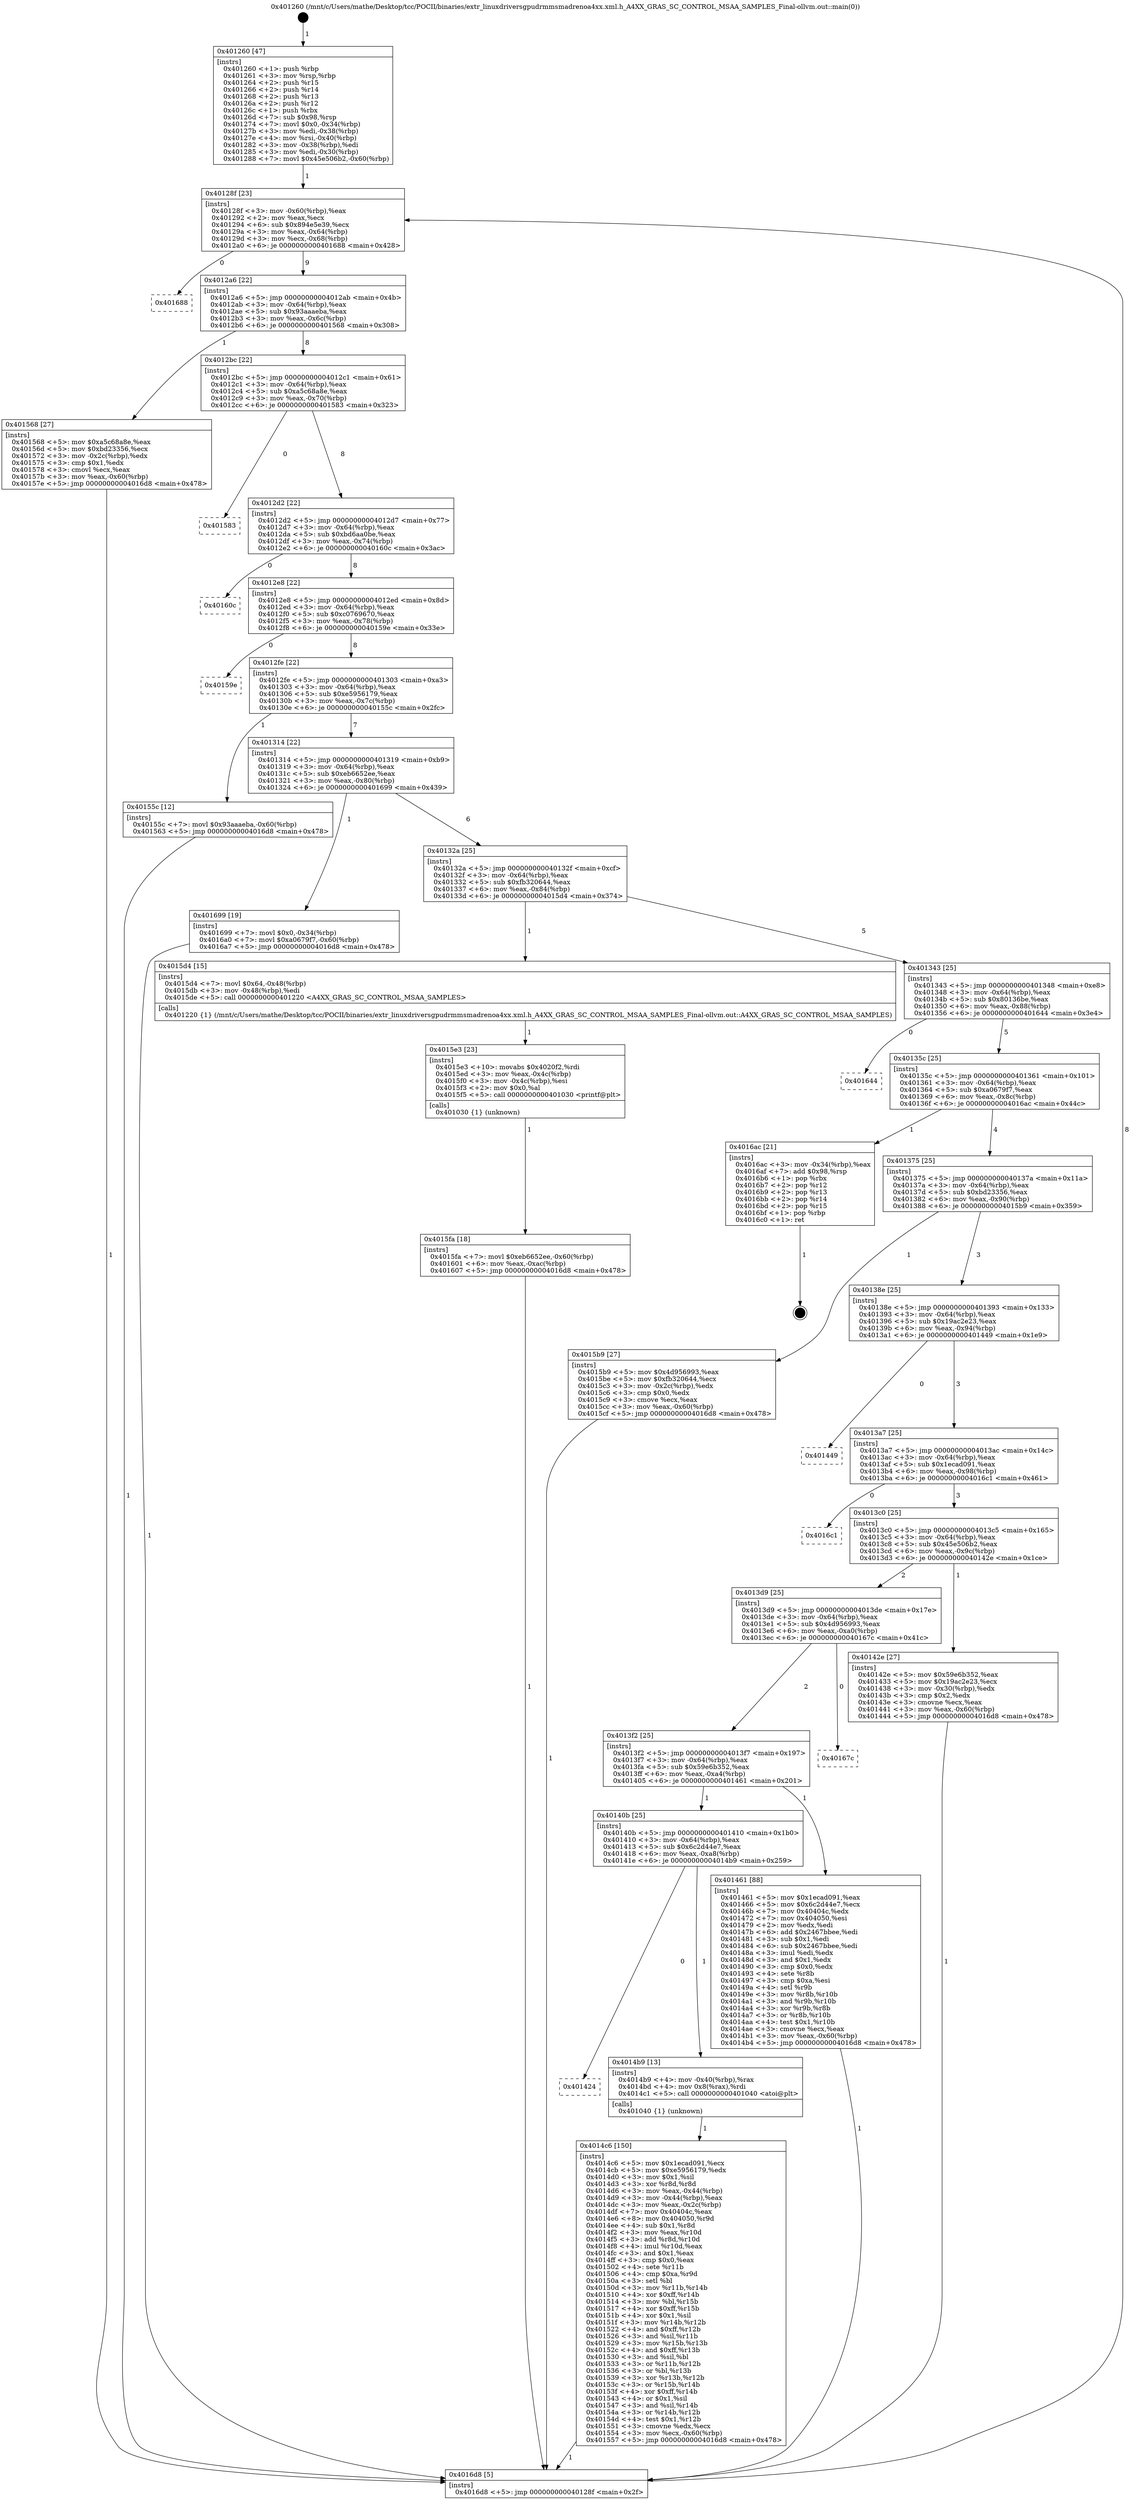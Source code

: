digraph "0x401260" {
  label = "0x401260 (/mnt/c/Users/mathe/Desktop/tcc/POCII/binaries/extr_linuxdriversgpudrmmsmadrenoa4xx.xml.h_A4XX_GRAS_SC_CONTROL_MSAA_SAMPLES_Final-ollvm.out::main(0))"
  labelloc = "t"
  node[shape=record]

  Entry [label="",width=0.3,height=0.3,shape=circle,fillcolor=black,style=filled]
  "0x40128f" [label="{
     0x40128f [23]\l
     | [instrs]\l
     &nbsp;&nbsp;0x40128f \<+3\>: mov -0x60(%rbp),%eax\l
     &nbsp;&nbsp;0x401292 \<+2\>: mov %eax,%ecx\l
     &nbsp;&nbsp;0x401294 \<+6\>: sub $0x894e5e39,%ecx\l
     &nbsp;&nbsp;0x40129a \<+3\>: mov %eax,-0x64(%rbp)\l
     &nbsp;&nbsp;0x40129d \<+3\>: mov %ecx,-0x68(%rbp)\l
     &nbsp;&nbsp;0x4012a0 \<+6\>: je 0000000000401688 \<main+0x428\>\l
  }"]
  "0x401688" [label="{
     0x401688\l
  }", style=dashed]
  "0x4012a6" [label="{
     0x4012a6 [22]\l
     | [instrs]\l
     &nbsp;&nbsp;0x4012a6 \<+5\>: jmp 00000000004012ab \<main+0x4b\>\l
     &nbsp;&nbsp;0x4012ab \<+3\>: mov -0x64(%rbp),%eax\l
     &nbsp;&nbsp;0x4012ae \<+5\>: sub $0x93aaaeba,%eax\l
     &nbsp;&nbsp;0x4012b3 \<+3\>: mov %eax,-0x6c(%rbp)\l
     &nbsp;&nbsp;0x4012b6 \<+6\>: je 0000000000401568 \<main+0x308\>\l
  }"]
  Exit [label="",width=0.3,height=0.3,shape=circle,fillcolor=black,style=filled,peripheries=2]
  "0x401568" [label="{
     0x401568 [27]\l
     | [instrs]\l
     &nbsp;&nbsp;0x401568 \<+5\>: mov $0xa5c68a8e,%eax\l
     &nbsp;&nbsp;0x40156d \<+5\>: mov $0xbd23356,%ecx\l
     &nbsp;&nbsp;0x401572 \<+3\>: mov -0x2c(%rbp),%edx\l
     &nbsp;&nbsp;0x401575 \<+3\>: cmp $0x1,%edx\l
     &nbsp;&nbsp;0x401578 \<+3\>: cmovl %ecx,%eax\l
     &nbsp;&nbsp;0x40157b \<+3\>: mov %eax,-0x60(%rbp)\l
     &nbsp;&nbsp;0x40157e \<+5\>: jmp 00000000004016d8 \<main+0x478\>\l
  }"]
  "0x4012bc" [label="{
     0x4012bc [22]\l
     | [instrs]\l
     &nbsp;&nbsp;0x4012bc \<+5\>: jmp 00000000004012c1 \<main+0x61\>\l
     &nbsp;&nbsp;0x4012c1 \<+3\>: mov -0x64(%rbp),%eax\l
     &nbsp;&nbsp;0x4012c4 \<+5\>: sub $0xa5c68a8e,%eax\l
     &nbsp;&nbsp;0x4012c9 \<+3\>: mov %eax,-0x70(%rbp)\l
     &nbsp;&nbsp;0x4012cc \<+6\>: je 0000000000401583 \<main+0x323\>\l
  }"]
  "0x4015fa" [label="{
     0x4015fa [18]\l
     | [instrs]\l
     &nbsp;&nbsp;0x4015fa \<+7\>: movl $0xeb6652ee,-0x60(%rbp)\l
     &nbsp;&nbsp;0x401601 \<+6\>: mov %eax,-0xac(%rbp)\l
     &nbsp;&nbsp;0x401607 \<+5\>: jmp 00000000004016d8 \<main+0x478\>\l
  }"]
  "0x401583" [label="{
     0x401583\l
  }", style=dashed]
  "0x4012d2" [label="{
     0x4012d2 [22]\l
     | [instrs]\l
     &nbsp;&nbsp;0x4012d2 \<+5\>: jmp 00000000004012d7 \<main+0x77\>\l
     &nbsp;&nbsp;0x4012d7 \<+3\>: mov -0x64(%rbp),%eax\l
     &nbsp;&nbsp;0x4012da \<+5\>: sub $0xbd6aa0be,%eax\l
     &nbsp;&nbsp;0x4012df \<+3\>: mov %eax,-0x74(%rbp)\l
     &nbsp;&nbsp;0x4012e2 \<+6\>: je 000000000040160c \<main+0x3ac\>\l
  }"]
  "0x4015e3" [label="{
     0x4015e3 [23]\l
     | [instrs]\l
     &nbsp;&nbsp;0x4015e3 \<+10\>: movabs $0x4020f2,%rdi\l
     &nbsp;&nbsp;0x4015ed \<+3\>: mov %eax,-0x4c(%rbp)\l
     &nbsp;&nbsp;0x4015f0 \<+3\>: mov -0x4c(%rbp),%esi\l
     &nbsp;&nbsp;0x4015f3 \<+2\>: mov $0x0,%al\l
     &nbsp;&nbsp;0x4015f5 \<+5\>: call 0000000000401030 \<printf@plt\>\l
     | [calls]\l
     &nbsp;&nbsp;0x401030 \{1\} (unknown)\l
  }"]
  "0x40160c" [label="{
     0x40160c\l
  }", style=dashed]
  "0x4012e8" [label="{
     0x4012e8 [22]\l
     | [instrs]\l
     &nbsp;&nbsp;0x4012e8 \<+5\>: jmp 00000000004012ed \<main+0x8d\>\l
     &nbsp;&nbsp;0x4012ed \<+3\>: mov -0x64(%rbp),%eax\l
     &nbsp;&nbsp;0x4012f0 \<+5\>: sub $0xc0769670,%eax\l
     &nbsp;&nbsp;0x4012f5 \<+3\>: mov %eax,-0x78(%rbp)\l
     &nbsp;&nbsp;0x4012f8 \<+6\>: je 000000000040159e \<main+0x33e\>\l
  }"]
  "0x4014c6" [label="{
     0x4014c6 [150]\l
     | [instrs]\l
     &nbsp;&nbsp;0x4014c6 \<+5\>: mov $0x1ecad091,%ecx\l
     &nbsp;&nbsp;0x4014cb \<+5\>: mov $0xe5956179,%edx\l
     &nbsp;&nbsp;0x4014d0 \<+3\>: mov $0x1,%sil\l
     &nbsp;&nbsp;0x4014d3 \<+3\>: xor %r8d,%r8d\l
     &nbsp;&nbsp;0x4014d6 \<+3\>: mov %eax,-0x44(%rbp)\l
     &nbsp;&nbsp;0x4014d9 \<+3\>: mov -0x44(%rbp),%eax\l
     &nbsp;&nbsp;0x4014dc \<+3\>: mov %eax,-0x2c(%rbp)\l
     &nbsp;&nbsp;0x4014df \<+7\>: mov 0x40404c,%eax\l
     &nbsp;&nbsp;0x4014e6 \<+8\>: mov 0x404050,%r9d\l
     &nbsp;&nbsp;0x4014ee \<+4\>: sub $0x1,%r8d\l
     &nbsp;&nbsp;0x4014f2 \<+3\>: mov %eax,%r10d\l
     &nbsp;&nbsp;0x4014f5 \<+3\>: add %r8d,%r10d\l
     &nbsp;&nbsp;0x4014f8 \<+4\>: imul %r10d,%eax\l
     &nbsp;&nbsp;0x4014fc \<+3\>: and $0x1,%eax\l
     &nbsp;&nbsp;0x4014ff \<+3\>: cmp $0x0,%eax\l
     &nbsp;&nbsp;0x401502 \<+4\>: sete %r11b\l
     &nbsp;&nbsp;0x401506 \<+4\>: cmp $0xa,%r9d\l
     &nbsp;&nbsp;0x40150a \<+3\>: setl %bl\l
     &nbsp;&nbsp;0x40150d \<+3\>: mov %r11b,%r14b\l
     &nbsp;&nbsp;0x401510 \<+4\>: xor $0xff,%r14b\l
     &nbsp;&nbsp;0x401514 \<+3\>: mov %bl,%r15b\l
     &nbsp;&nbsp;0x401517 \<+4\>: xor $0xff,%r15b\l
     &nbsp;&nbsp;0x40151b \<+4\>: xor $0x1,%sil\l
     &nbsp;&nbsp;0x40151f \<+3\>: mov %r14b,%r12b\l
     &nbsp;&nbsp;0x401522 \<+4\>: and $0xff,%r12b\l
     &nbsp;&nbsp;0x401526 \<+3\>: and %sil,%r11b\l
     &nbsp;&nbsp;0x401529 \<+3\>: mov %r15b,%r13b\l
     &nbsp;&nbsp;0x40152c \<+4\>: and $0xff,%r13b\l
     &nbsp;&nbsp;0x401530 \<+3\>: and %sil,%bl\l
     &nbsp;&nbsp;0x401533 \<+3\>: or %r11b,%r12b\l
     &nbsp;&nbsp;0x401536 \<+3\>: or %bl,%r13b\l
     &nbsp;&nbsp;0x401539 \<+3\>: xor %r13b,%r12b\l
     &nbsp;&nbsp;0x40153c \<+3\>: or %r15b,%r14b\l
     &nbsp;&nbsp;0x40153f \<+4\>: xor $0xff,%r14b\l
     &nbsp;&nbsp;0x401543 \<+4\>: or $0x1,%sil\l
     &nbsp;&nbsp;0x401547 \<+3\>: and %sil,%r14b\l
     &nbsp;&nbsp;0x40154a \<+3\>: or %r14b,%r12b\l
     &nbsp;&nbsp;0x40154d \<+4\>: test $0x1,%r12b\l
     &nbsp;&nbsp;0x401551 \<+3\>: cmovne %edx,%ecx\l
     &nbsp;&nbsp;0x401554 \<+3\>: mov %ecx,-0x60(%rbp)\l
     &nbsp;&nbsp;0x401557 \<+5\>: jmp 00000000004016d8 \<main+0x478\>\l
  }"]
  "0x40159e" [label="{
     0x40159e\l
  }", style=dashed]
  "0x4012fe" [label="{
     0x4012fe [22]\l
     | [instrs]\l
     &nbsp;&nbsp;0x4012fe \<+5\>: jmp 0000000000401303 \<main+0xa3\>\l
     &nbsp;&nbsp;0x401303 \<+3\>: mov -0x64(%rbp),%eax\l
     &nbsp;&nbsp;0x401306 \<+5\>: sub $0xe5956179,%eax\l
     &nbsp;&nbsp;0x40130b \<+3\>: mov %eax,-0x7c(%rbp)\l
     &nbsp;&nbsp;0x40130e \<+6\>: je 000000000040155c \<main+0x2fc\>\l
  }"]
  "0x401424" [label="{
     0x401424\l
  }", style=dashed]
  "0x40155c" [label="{
     0x40155c [12]\l
     | [instrs]\l
     &nbsp;&nbsp;0x40155c \<+7\>: movl $0x93aaaeba,-0x60(%rbp)\l
     &nbsp;&nbsp;0x401563 \<+5\>: jmp 00000000004016d8 \<main+0x478\>\l
  }"]
  "0x401314" [label="{
     0x401314 [22]\l
     | [instrs]\l
     &nbsp;&nbsp;0x401314 \<+5\>: jmp 0000000000401319 \<main+0xb9\>\l
     &nbsp;&nbsp;0x401319 \<+3\>: mov -0x64(%rbp),%eax\l
     &nbsp;&nbsp;0x40131c \<+5\>: sub $0xeb6652ee,%eax\l
     &nbsp;&nbsp;0x401321 \<+3\>: mov %eax,-0x80(%rbp)\l
     &nbsp;&nbsp;0x401324 \<+6\>: je 0000000000401699 \<main+0x439\>\l
  }"]
  "0x4014b9" [label="{
     0x4014b9 [13]\l
     | [instrs]\l
     &nbsp;&nbsp;0x4014b9 \<+4\>: mov -0x40(%rbp),%rax\l
     &nbsp;&nbsp;0x4014bd \<+4\>: mov 0x8(%rax),%rdi\l
     &nbsp;&nbsp;0x4014c1 \<+5\>: call 0000000000401040 \<atoi@plt\>\l
     | [calls]\l
     &nbsp;&nbsp;0x401040 \{1\} (unknown)\l
  }"]
  "0x401699" [label="{
     0x401699 [19]\l
     | [instrs]\l
     &nbsp;&nbsp;0x401699 \<+7\>: movl $0x0,-0x34(%rbp)\l
     &nbsp;&nbsp;0x4016a0 \<+7\>: movl $0xa0679f7,-0x60(%rbp)\l
     &nbsp;&nbsp;0x4016a7 \<+5\>: jmp 00000000004016d8 \<main+0x478\>\l
  }"]
  "0x40132a" [label="{
     0x40132a [25]\l
     | [instrs]\l
     &nbsp;&nbsp;0x40132a \<+5\>: jmp 000000000040132f \<main+0xcf\>\l
     &nbsp;&nbsp;0x40132f \<+3\>: mov -0x64(%rbp),%eax\l
     &nbsp;&nbsp;0x401332 \<+5\>: sub $0xfb320644,%eax\l
     &nbsp;&nbsp;0x401337 \<+6\>: mov %eax,-0x84(%rbp)\l
     &nbsp;&nbsp;0x40133d \<+6\>: je 00000000004015d4 \<main+0x374\>\l
  }"]
  "0x40140b" [label="{
     0x40140b [25]\l
     | [instrs]\l
     &nbsp;&nbsp;0x40140b \<+5\>: jmp 0000000000401410 \<main+0x1b0\>\l
     &nbsp;&nbsp;0x401410 \<+3\>: mov -0x64(%rbp),%eax\l
     &nbsp;&nbsp;0x401413 \<+5\>: sub $0x6c2d44e7,%eax\l
     &nbsp;&nbsp;0x401418 \<+6\>: mov %eax,-0xa8(%rbp)\l
     &nbsp;&nbsp;0x40141e \<+6\>: je 00000000004014b9 \<main+0x259\>\l
  }"]
  "0x4015d4" [label="{
     0x4015d4 [15]\l
     | [instrs]\l
     &nbsp;&nbsp;0x4015d4 \<+7\>: movl $0x64,-0x48(%rbp)\l
     &nbsp;&nbsp;0x4015db \<+3\>: mov -0x48(%rbp),%edi\l
     &nbsp;&nbsp;0x4015de \<+5\>: call 0000000000401220 \<A4XX_GRAS_SC_CONTROL_MSAA_SAMPLES\>\l
     | [calls]\l
     &nbsp;&nbsp;0x401220 \{1\} (/mnt/c/Users/mathe/Desktop/tcc/POCII/binaries/extr_linuxdriversgpudrmmsmadrenoa4xx.xml.h_A4XX_GRAS_SC_CONTROL_MSAA_SAMPLES_Final-ollvm.out::A4XX_GRAS_SC_CONTROL_MSAA_SAMPLES)\l
  }"]
  "0x401343" [label="{
     0x401343 [25]\l
     | [instrs]\l
     &nbsp;&nbsp;0x401343 \<+5\>: jmp 0000000000401348 \<main+0xe8\>\l
     &nbsp;&nbsp;0x401348 \<+3\>: mov -0x64(%rbp),%eax\l
     &nbsp;&nbsp;0x40134b \<+5\>: sub $0x80136be,%eax\l
     &nbsp;&nbsp;0x401350 \<+6\>: mov %eax,-0x88(%rbp)\l
     &nbsp;&nbsp;0x401356 \<+6\>: je 0000000000401644 \<main+0x3e4\>\l
  }"]
  "0x401461" [label="{
     0x401461 [88]\l
     | [instrs]\l
     &nbsp;&nbsp;0x401461 \<+5\>: mov $0x1ecad091,%eax\l
     &nbsp;&nbsp;0x401466 \<+5\>: mov $0x6c2d44e7,%ecx\l
     &nbsp;&nbsp;0x40146b \<+7\>: mov 0x40404c,%edx\l
     &nbsp;&nbsp;0x401472 \<+7\>: mov 0x404050,%esi\l
     &nbsp;&nbsp;0x401479 \<+2\>: mov %edx,%edi\l
     &nbsp;&nbsp;0x40147b \<+6\>: add $0x2467bbee,%edi\l
     &nbsp;&nbsp;0x401481 \<+3\>: sub $0x1,%edi\l
     &nbsp;&nbsp;0x401484 \<+6\>: sub $0x2467bbee,%edi\l
     &nbsp;&nbsp;0x40148a \<+3\>: imul %edi,%edx\l
     &nbsp;&nbsp;0x40148d \<+3\>: and $0x1,%edx\l
     &nbsp;&nbsp;0x401490 \<+3\>: cmp $0x0,%edx\l
     &nbsp;&nbsp;0x401493 \<+4\>: sete %r8b\l
     &nbsp;&nbsp;0x401497 \<+3\>: cmp $0xa,%esi\l
     &nbsp;&nbsp;0x40149a \<+4\>: setl %r9b\l
     &nbsp;&nbsp;0x40149e \<+3\>: mov %r8b,%r10b\l
     &nbsp;&nbsp;0x4014a1 \<+3\>: and %r9b,%r10b\l
     &nbsp;&nbsp;0x4014a4 \<+3\>: xor %r9b,%r8b\l
     &nbsp;&nbsp;0x4014a7 \<+3\>: or %r8b,%r10b\l
     &nbsp;&nbsp;0x4014aa \<+4\>: test $0x1,%r10b\l
     &nbsp;&nbsp;0x4014ae \<+3\>: cmovne %ecx,%eax\l
     &nbsp;&nbsp;0x4014b1 \<+3\>: mov %eax,-0x60(%rbp)\l
     &nbsp;&nbsp;0x4014b4 \<+5\>: jmp 00000000004016d8 \<main+0x478\>\l
  }"]
  "0x401644" [label="{
     0x401644\l
  }", style=dashed]
  "0x40135c" [label="{
     0x40135c [25]\l
     | [instrs]\l
     &nbsp;&nbsp;0x40135c \<+5\>: jmp 0000000000401361 \<main+0x101\>\l
     &nbsp;&nbsp;0x401361 \<+3\>: mov -0x64(%rbp),%eax\l
     &nbsp;&nbsp;0x401364 \<+5\>: sub $0xa0679f7,%eax\l
     &nbsp;&nbsp;0x401369 \<+6\>: mov %eax,-0x8c(%rbp)\l
     &nbsp;&nbsp;0x40136f \<+6\>: je 00000000004016ac \<main+0x44c\>\l
  }"]
  "0x4013f2" [label="{
     0x4013f2 [25]\l
     | [instrs]\l
     &nbsp;&nbsp;0x4013f2 \<+5\>: jmp 00000000004013f7 \<main+0x197\>\l
     &nbsp;&nbsp;0x4013f7 \<+3\>: mov -0x64(%rbp),%eax\l
     &nbsp;&nbsp;0x4013fa \<+5\>: sub $0x59e6b352,%eax\l
     &nbsp;&nbsp;0x4013ff \<+6\>: mov %eax,-0xa4(%rbp)\l
     &nbsp;&nbsp;0x401405 \<+6\>: je 0000000000401461 \<main+0x201\>\l
  }"]
  "0x4016ac" [label="{
     0x4016ac [21]\l
     | [instrs]\l
     &nbsp;&nbsp;0x4016ac \<+3\>: mov -0x34(%rbp),%eax\l
     &nbsp;&nbsp;0x4016af \<+7\>: add $0x98,%rsp\l
     &nbsp;&nbsp;0x4016b6 \<+1\>: pop %rbx\l
     &nbsp;&nbsp;0x4016b7 \<+2\>: pop %r12\l
     &nbsp;&nbsp;0x4016b9 \<+2\>: pop %r13\l
     &nbsp;&nbsp;0x4016bb \<+2\>: pop %r14\l
     &nbsp;&nbsp;0x4016bd \<+2\>: pop %r15\l
     &nbsp;&nbsp;0x4016bf \<+1\>: pop %rbp\l
     &nbsp;&nbsp;0x4016c0 \<+1\>: ret\l
  }"]
  "0x401375" [label="{
     0x401375 [25]\l
     | [instrs]\l
     &nbsp;&nbsp;0x401375 \<+5\>: jmp 000000000040137a \<main+0x11a\>\l
     &nbsp;&nbsp;0x40137a \<+3\>: mov -0x64(%rbp),%eax\l
     &nbsp;&nbsp;0x40137d \<+5\>: sub $0xbd23356,%eax\l
     &nbsp;&nbsp;0x401382 \<+6\>: mov %eax,-0x90(%rbp)\l
     &nbsp;&nbsp;0x401388 \<+6\>: je 00000000004015b9 \<main+0x359\>\l
  }"]
  "0x40167c" [label="{
     0x40167c\l
  }", style=dashed]
  "0x4015b9" [label="{
     0x4015b9 [27]\l
     | [instrs]\l
     &nbsp;&nbsp;0x4015b9 \<+5\>: mov $0x4d956993,%eax\l
     &nbsp;&nbsp;0x4015be \<+5\>: mov $0xfb320644,%ecx\l
     &nbsp;&nbsp;0x4015c3 \<+3\>: mov -0x2c(%rbp),%edx\l
     &nbsp;&nbsp;0x4015c6 \<+3\>: cmp $0x0,%edx\l
     &nbsp;&nbsp;0x4015c9 \<+3\>: cmove %ecx,%eax\l
     &nbsp;&nbsp;0x4015cc \<+3\>: mov %eax,-0x60(%rbp)\l
     &nbsp;&nbsp;0x4015cf \<+5\>: jmp 00000000004016d8 \<main+0x478\>\l
  }"]
  "0x40138e" [label="{
     0x40138e [25]\l
     | [instrs]\l
     &nbsp;&nbsp;0x40138e \<+5\>: jmp 0000000000401393 \<main+0x133\>\l
     &nbsp;&nbsp;0x401393 \<+3\>: mov -0x64(%rbp),%eax\l
     &nbsp;&nbsp;0x401396 \<+5\>: sub $0x19ac2e23,%eax\l
     &nbsp;&nbsp;0x40139b \<+6\>: mov %eax,-0x94(%rbp)\l
     &nbsp;&nbsp;0x4013a1 \<+6\>: je 0000000000401449 \<main+0x1e9\>\l
  }"]
  "0x401260" [label="{
     0x401260 [47]\l
     | [instrs]\l
     &nbsp;&nbsp;0x401260 \<+1\>: push %rbp\l
     &nbsp;&nbsp;0x401261 \<+3\>: mov %rsp,%rbp\l
     &nbsp;&nbsp;0x401264 \<+2\>: push %r15\l
     &nbsp;&nbsp;0x401266 \<+2\>: push %r14\l
     &nbsp;&nbsp;0x401268 \<+2\>: push %r13\l
     &nbsp;&nbsp;0x40126a \<+2\>: push %r12\l
     &nbsp;&nbsp;0x40126c \<+1\>: push %rbx\l
     &nbsp;&nbsp;0x40126d \<+7\>: sub $0x98,%rsp\l
     &nbsp;&nbsp;0x401274 \<+7\>: movl $0x0,-0x34(%rbp)\l
     &nbsp;&nbsp;0x40127b \<+3\>: mov %edi,-0x38(%rbp)\l
     &nbsp;&nbsp;0x40127e \<+4\>: mov %rsi,-0x40(%rbp)\l
     &nbsp;&nbsp;0x401282 \<+3\>: mov -0x38(%rbp),%edi\l
     &nbsp;&nbsp;0x401285 \<+3\>: mov %edi,-0x30(%rbp)\l
     &nbsp;&nbsp;0x401288 \<+7\>: movl $0x45e506b2,-0x60(%rbp)\l
  }"]
  "0x401449" [label="{
     0x401449\l
  }", style=dashed]
  "0x4013a7" [label="{
     0x4013a7 [25]\l
     | [instrs]\l
     &nbsp;&nbsp;0x4013a7 \<+5\>: jmp 00000000004013ac \<main+0x14c\>\l
     &nbsp;&nbsp;0x4013ac \<+3\>: mov -0x64(%rbp),%eax\l
     &nbsp;&nbsp;0x4013af \<+5\>: sub $0x1ecad091,%eax\l
     &nbsp;&nbsp;0x4013b4 \<+6\>: mov %eax,-0x98(%rbp)\l
     &nbsp;&nbsp;0x4013ba \<+6\>: je 00000000004016c1 \<main+0x461\>\l
  }"]
  "0x4016d8" [label="{
     0x4016d8 [5]\l
     | [instrs]\l
     &nbsp;&nbsp;0x4016d8 \<+5\>: jmp 000000000040128f \<main+0x2f\>\l
  }"]
  "0x4016c1" [label="{
     0x4016c1\l
  }", style=dashed]
  "0x4013c0" [label="{
     0x4013c0 [25]\l
     | [instrs]\l
     &nbsp;&nbsp;0x4013c0 \<+5\>: jmp 00000000004013c5 \<main+0x165\>\l
     &nbsp;&nbsp;0x4013c5 \<+3\>: mov -0x64(%rbp),%eax\l
     &nbsp;&nbsp;0x4013c8 \<+5\>: sub $0x45e506b2,%eax\l
     &nbsp;&nbsp;0x4013cd \<+6\>: mov %eax,-0x9c(%rbp)\l
     &nbsp;&nbsp;0x4013d3 \<+6\>: je 000000000040142e \<main+0x1ce\>\l
  }"]
  "0x4013d9" [label="{
     0x4013d9 [25]\l
     | [instrs]\l
     &nbsp;&nbsp;0x4013d9 \<+5\>: jmp 00000000004013de \<main+0x17e\>\l
     &nbsp;&nbsp;0x4013de \<+3\>: mov -0x64(%rbp),%eax\l
     &nbsp;&nbsp;0x4013e1 \<+5\>: sub $0x4d956993,%eax\l
     &nbsp;&nbsp;0x4013e6 \<+6\>: mov %eax,-0xa0(%rbp)\l
     &nbsp;&nbsp;0x4013ec \<+6\>: je 000000000040167c \<main+0x41c\>\l
  }"]
  "0x40142e" [label="{
     0x40142e [27]\l
     | [instrs]\l
     &nbsp;&nbsp;0x40142e \<+5\>: mov $0x59e6b352,%eax\l
     &nbsp;&nbsp;0x401433 \<+5\>: mov $0x19ac2e23,%ecx\l
     &nbsp;&nbsp;0x401438 \<+3\>: mov -0x30(%rbp),%edx\l
     &nbsp;&nbsp;0x40143b \<+3\>: cmp $0x2,%edx\l
     &nbsp;&nbsp;0x40143e \<+3\>: cmovne %ecx,%eax\l
     &nbsp;&nbsp;0x401441 \<+3\>: mov %eax,-0x60(%rbp)\l
     &nbsp;&nbsp;0x401444 \<+5\>: jmp 00000000004016d8 \<main+0x478\>\l
  }"]
  Entry -> "0x401260" [label=" 1"]
  "0x40128f" -> "0x401688" [label=" 0"]
  "0x40128f" -> "0x4012a6" [label=" 9"]
  "0x4016ac" -> Exit [label=" 1"]
  "0x4012a6" -> "0x401568" [label=" 1"]
  "0x4012a6" -> "0x4012bc" [label=" 8"]
  "0x401699" -> "0x4016d8" [label=" 1"]
  "0x4012bc" -> "0x401583" [label=" 0"]
  "0x4012bc" -> "0x4012d2" [label=" 8"]
  "0x4015fa" -> "0x4016d8" [label=" 1"]
  "0x4012d2" -> "0x40160c" [label=" 0"]
  "0x4012d2" -> "0x4012e8" [label=" 8"]
  "0x4015e3" -> "0x4015fa" [label=" 1"]
  "0x4012e8" -> "0x40159e" [label=" 0"]
  "0x4012e8" -> "0x4012fe" [label=" 8"]
  "0x4015d4" -> "0x4015e3" [label=" 1"]
  "0x4012fe" -> "0x40155c" [label=" 1"]
  "0x4012fe" -> "0x401314" [label=" 7"]
  "0x4015b9" -> "0x4016d8" [label=" 1"]
  "0x401314" -> "0x401699" [label=" 1"]
  "0x401314" -> "0x40132a" [label=" 6"]
  "0x401568" -> "0x4016d8" [label=" 1"]
  "0x40132a" -> "0x4015d4" [label=" 1"]
  "0x40132a" -> "0x401343" [label=" 5"]
  "0x4014c6" -> "0x4016d8" [label=" 1"]
  "0x401343" -> "0x401644" [label=" 0"]
  "0x401343" -> "0x40135c" [label=" 5"]
  "0x4014b9" -> "0x4014c6" [label=" 1"]
  "0x40135c" -> "0x4016ac" [label=" 1"]
  "0x40135c" -> "0x401375" [label=" 4"]
  "0x40140b" -> "0x4014b9" [label=" 1"]
  "0x401375" -> "0x4015b9" [label=" 1"]
  "0x401375" -> "0x40138e" [label=" 3"]
  "0x40155c" -> "0x4016d8" [label=" 1"]
  "0x40138e" -> "0x401449" [label=" 0"]
  "0x40138e" -> "0x4013a7" [label=" 3"]
  "0x4013f2" -> "0x40140b" [label=" 1"]
  "0x4013a7" -> "0x4016c1" [label=" 0"]
  "0x4013a7" -> "0x4013c0" [label=" 3"]
  "0x4013f2" -> "0x401461" [label=" 1"]
  "0x4013c0" -> "0x40142e" [label=" 1"]
  "0x4013c0" -> "0x4013d9" [label=" 2"]
  "0x40142e" -> "0x4016d8" [label=" 1"]
  "0x401260" -> "0x40128f" [label=" 1"]
  "0x4016d8" -> "0x40128f" [label=" 8"]
  "0x401461" -> "0x4016d8" [label=" 1"]
  "0x4013d9" -> "0x40167c" [label=" 0"]
  "0x4013d9" -> "0x4013f2" [label=" 2"]
  "0x40140b" -> "0x401424" [label=" 0"]
}
